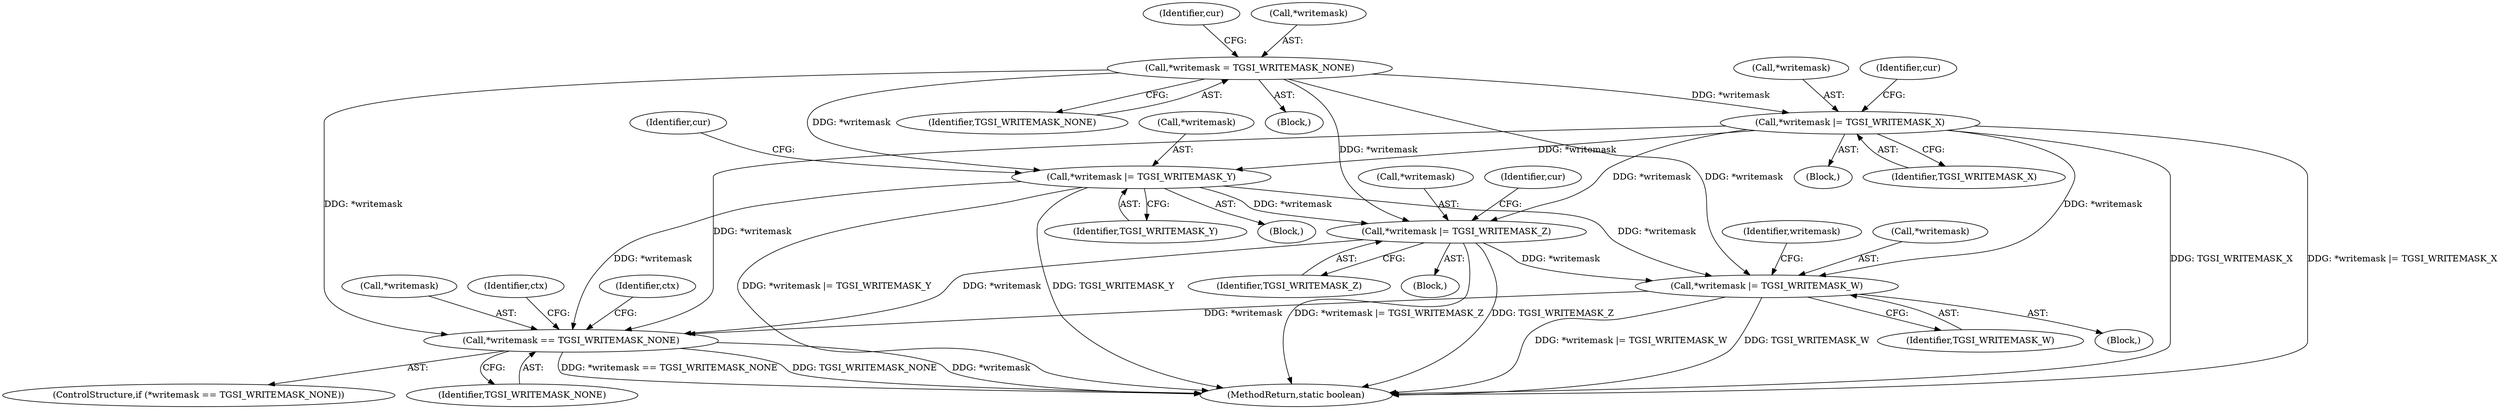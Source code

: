 digraph "0_virglrenderer_e534b51ca3c3cd25f3990589932a9ed711c59b27@API" {
"1000662" [label="(Call,*writemask |= TGSI_WRITEMASK_Y)"];
"1000649" [label="(Call,*writemask |= TGSI_WRITEMASK_X)"];
"1000633" [label="(Call,*writemask = TGSI_WRITEMASK_NONE)"];
"1000675" [label="(Call,*writemask |= TGSI_WRITEMASK_Z)"];
"1000688" [label="(Call,*writemask |= TGSI_WRITEMASK_W)"];
"1000693" [label="(Call,*writemask == TGSI_WRITEMASK_NONE)"];
"1000649" [label="(Call,*writemask |= TGSI_WRITEMASK_X)"];
"1000694" [label="(Call,*writemask)"];
"1000646" [label="(Block,)"];
"1000636" [label="(Identifier,TGSI_WRITEMASK_NONE)"];
"1000696" [label="(Identifier,TGSI_WRITEMASK_NONE)"];
"1000678" [label="(Identifier,TGSI_WRITEMASK_Z)"];
"1000670" [label="(Identifier,cur)"];
"1004155" [label="(MethodReturn,static boolean)"];
"1000685" [label="(Block,)"];
"1000663" [label="(Call,*writemask)"];
"1000693" [label="(Call,*writemask == TGSI_WRITEMASK_NONE)"];
"1000695" [label="(Identifier,writemask)"];
"1000699" [label="(Identifier,ctx)"];
"1000630" [label="(Block,)"];
"1000659" [label="(Block,)"];
"1000689" [label="(Call,*writemask)"];
"1000672" [label="(Block,)"];
"1000675" [label="(Call,*writemask |= TGSI_WRITEMASK_Z)"];
"1000652" [label="(Identifier,TGSI_WRITEMASK_X)"];
"1000692" [label="(ControlStructure,if (*writemask == TGSI_WRITEMASK_NONE))"];
"1000650" [label="(Call,*writemask)"];
"1000639" [label="(Identifier,cur)"];
"1000676" [label="(Call,*writemask)"];
"1000705" [label="(Identifier,ctx)"];
"1000691" [label="(Identifier,TGSI_WRITEMASK_W)"];
"1000665" [label="(Identifier,TGSI_WRITEMASK_Y)"];
"1000633" [label="(Call,*writemask = TGSI_WRITEMASK_NONE)"];
"1000683" [label="(Identifier,cur)"];
"1000634" [label="(Call,*writemask)"];
"1000688" [label="(Call,*writemask |= TGSI_WRITEMASK_W)"];
"1000657" [label="(Identifier,cur)"];
"1000662" [label="(Call,*writemask |= TGSI_WRITEMASK_Y)"];
"1000662" -> "1000659"  [label="AST: "];
"1000662" -> "1000665"  [label="CFG: "];
"1000663" -> "1000662"  [label="AST: "];
"1000665" -> "1000662"  [label="AST: "];
"1000670" -> "1000662"  [label="CFG: "];
"1000662" -> "1004155"  [label="DDG: *writemask |= TGSI_WRITEMASK_Y"];
"1000662" -> "1004155"  [label="DDG: TGSI_WRITEMASK_Y"];
"1000649" -> "1000662"  [label="DDG: *writemask"];
"1000633" -> "1000662"  [label="DDG: *writemask"];
"1000662" -> "1000675"  [label="DDG: *writemask"];
"1000662" -> "1000688"  [label="DDG: *writemask"];
"1000662" -> "1000693"  [label="DDG: *writemask"];
"1000649" -> "1000646"  [label="AST: "];
"1000649" -> "1000652"  [label="CFG: "];
"1000650" -> "1000649"  [label="AST: "];
"1000652" -> "1000649"  [label="AST: "];
"1000657" -> "1000649"  [label="CFG: "];
"1000649" -> "1004155"  [label="DDG: TGSI_WRITEMASK_X"];
"1000649" -> "1004155"  [label="DDG: *writemask |= TGSI_WRITEMASK_X"];
"1000633" -> "1000649"  [label="DDG: *writemask"];
"1000649" -> "1000675"  [label="DDG: *writemask"];
"1000649" -> "1000688"  [label="DDG: *writemask"];
"1000649" -> "1000693"  [label="DDG: *writemask"];
"1000633" -> "1000630"  [label="AST: "];
"1000633" -> "1000636"  [label="CFG: "];
"1000634" -> "1000633"  [label="AST: "];
"1000636" -> "1000633"  [label="AST: "];
"1000639" -> "1000633"  [label="CFG: "];
"1000633" -> "1000675"  [label="DDG: *writemask"];
"1000633" -> "1000688"  [label="DDG: *writemask"];
"1000633" -> "1000693"  [label="DDG: *writemask"];
"1000675" -> "1000672"  [label="AST: "];
"1000675" -> "1000678"  [label="CFG: "];
"1000676" -> "1000675"  [label="AST: "];
"1000678" -> "1000675"  [label="AST: "];
"1000683" -> "1000675"  [label="CFG: "];
"1000675" -> "1004155"  [label="DDG: TGSI_WRITEMASK_Z"];
"1000675" -> "1004155"  [label="DDG: *writemask |= TGSI_WRITEMASK_Z"];
"1000675" -> "1000688"  [label="DDG: *writemask"];
"1000675" -> "1000693"  [label="DDG: *writemask"];
"1000688" -> "1000685"  [label="AST: "];
"1000688" -> "1000691"  [label="CFG: "];
"1000689" -> "1000688"  [label="AST: "];
"1000691" -> "1000688"  [label="AST: "];
"1000695" -> "1000688"  [label="CFG: "];
"1000688" -> "1004155"  [label="DDG: *writemask |= TGSI_WRITEMASK_W"];
"1000688" -> "1004155"  [label="DDG: TGSI_WRITEMASK_W"];
"1000688" -> "1000693"  [label="DDG: *writemask"];
"1000693" -> "1000692"  [label="AST: "];
"1000693" -> "1000696"  [label="CFG: "];
"1000694" -> "1000693"  [label="AST: "];
"1000696" -> "1000693"  [label="AST: "];
"1000699" -> "1000693"  [label="CFG: "];
"1000705" -> "1000693"  [label="CFG: "];
"1000693" -> "1004155"  [label="DDG: *writemask == TGSI_WRITEMASK_NONE"];
"1000693" -> "1004155"  [label="DDG: TGSI_WRITEMASK_NONE"];
"1000693" -> "1004155"  [label="DDG: *writemask"];
}
